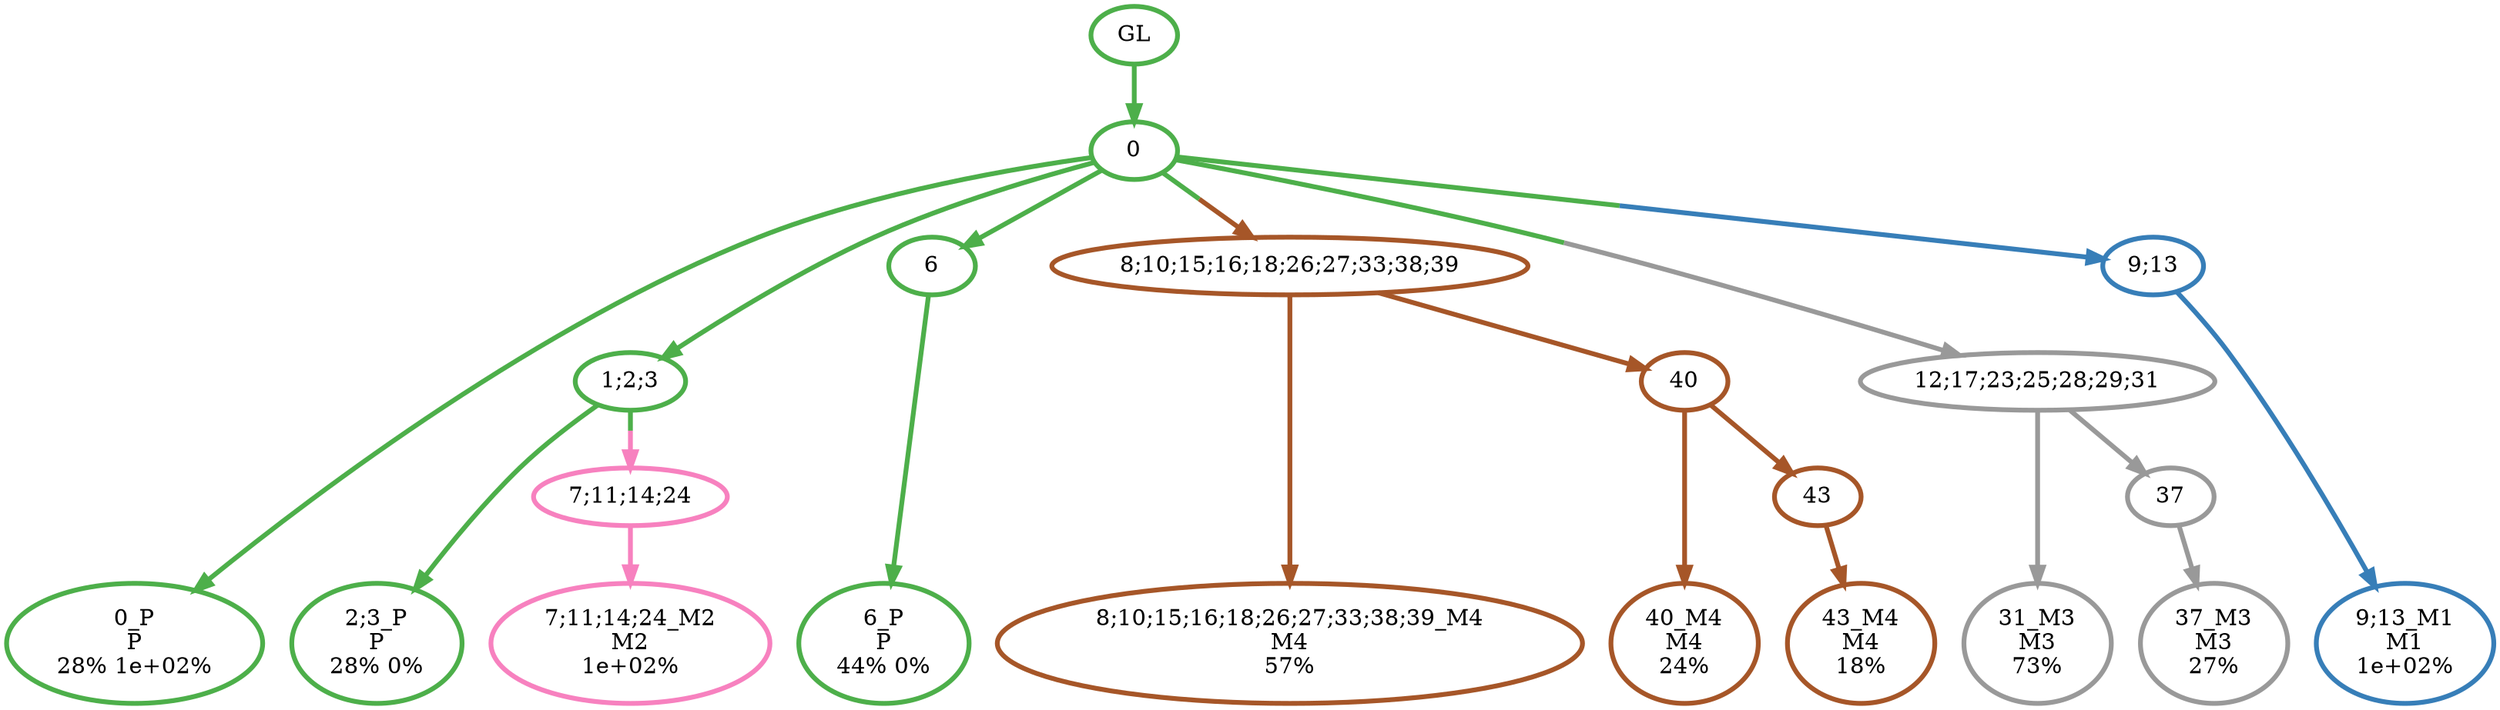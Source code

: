 digraph T {
	{
		rank=same
		18 [penwidth=3,colorscheme=set19,color=3,label="0_P\nP\n28% 1e+02%"]
		16 [penwidth=3,colorscheme=set19,color=3,label="2;3_P\nP\n28% 0%"]
		14 [penwidth=3,colorscheme=set19,color=3,label="6_P\nP\n44% 0%"]
		13 [penwidth=3,colorscheme=set19,color=2,label="9;13_M1\nM1\n1e+02%"]
		12 [penwidth=3,colorscheme=set19,color=8,label="7;11;14;24_M2\nM2\n1e+02%"]
		11 [penwidth=3,colorscheme=set19,color=9,label="31_M3\nM3\n73%"]
		9 [penwidth=3,colorscheme=set19,color=9,label="37_M3\nM3\n27%"]
		8 [penwidth=3,colorscheme=set19,color=7,label="8;10;15;16;18;26;27;33;38;39_M4\nM4\n57%"]
		6 [penwidth=3,colorscheme=set19,color=7,label="40_M4\nM4\n24%"]
		4 [penwidth=3,colorscheme=set19,color=7,label="43_M4\nM4\n18%"]
	}
	20 [penwidth=3,colorscheme=set19,color=3,label="GL"]
	19 [penwidth=3,colorscheme=set19,color=3,label="0"]
	17 [penwidth=3,colorscheme=set19,color=3,label="1;2;3"]
	15 [penwidth=3,colorscheme=set19,color=3,label="6"]
	10 [penwidth=3,colorscheme=set19,color=9,label="37"]
	7 [penwidth=3,colorscheme=set19,color=7,label="40"]
	5 [penwidth=3,colorscheme=set19,color=7,label="43"]
	3 [penwidth=3,colorscheme=set19,color=7,label="8;10;15;16;18;26;27;33;38;39"]
	2 [penwidth=3,colorscheme=set19,color=9,label="12;17;23;25;28;29;31"]
	1 [penwidth=3,colorscheme=set19,color=8,label="7;11;14;24"]
	0 [penwidth=3,colorscheme=set19,color=2,label="9;13"]
	20 -> 19 [penwidth=3,colorscheme=set19,color=3]
	19 -> 18 [penwidth=3,colorscheme=set19,color=3]
	19 -> 15 [penwidth=3,colorscheme=set19,color=3]
	19 -> 17 [penwidth=3,colorscheme=set19,color=3]
	19 -> 3 [penwidth=3,colorscheme=set19,color="3;0.5:7"]
	19 -> 2 [penwidth=3,colorscheme=set19,color="3;0.5:9"]
	19 -> 0 [penwidth=3,colorscheme=set19,color="3;0.5:2"]
	17 -> 16 [penwidth=3,colorscheme=set19,color=3]
	17 -> 1 [penwidth=3,colorscheme=set19,color="3;0.5:8"]
	15 -> 14 [penwidth=3,colorscheme=set19,color=3]
	10 -> 9 [penwidth=3,colorscheme=set19,color=9]
	7 -> 6 [penwidth=3,colorscheme=set19,color=7]
	7 -> 5 [penwidth=3,colorscheme=set19,color=7]
	5 -> 4 [penwidth=3,colorscheme=set19,color=7]
	3 -> 8 [penwidth=3,colorscheme=set19,color=7]
	3 -> 7 [penwidth=3,colorscheme=set19,color=7]
	2 -> 11 [penwidth=3,colorscheme=set19,color=9]
	2 -> 10 [penwidth=3,colorscheme=set19,color=9]
	1 -> 12 [penwidth=3,colorscheme=set19,color=8]
	0 -> 13 [penwidth=3,colorscheme=set19,color=2]
}
